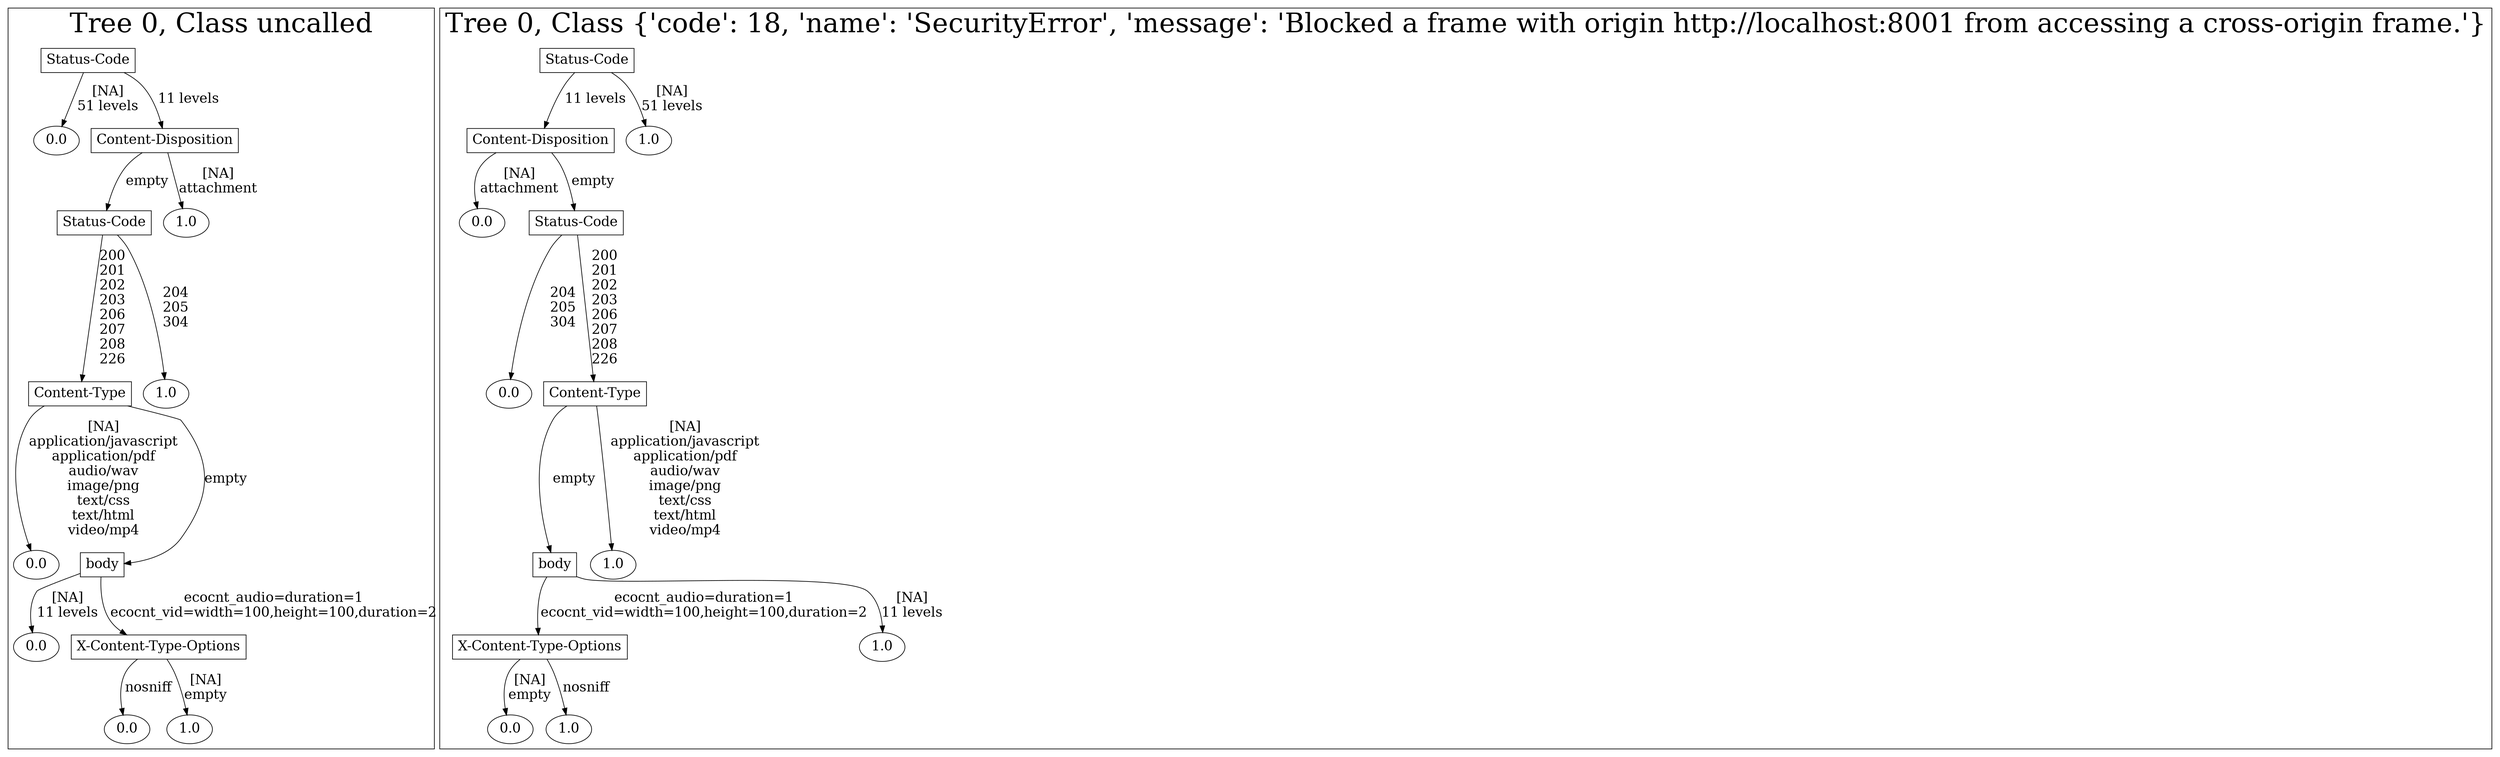 /*
Generated by:
    http://https://github.com/h2oai/h2o-3/tree/master/h2o-genmodel/src/main/java/hex/genmodel/tools/PrintMojo.java
*/

/*
On a mac:

$ brew install graphviz
$ dot -Tpng file.gv -o file.png
$ open file.png
*/

digraph G {

subgraph cluster_0 {
/* Nodes */

/* Level 0 */
{
"SG_0_Node_0" [shape=box, fontsize=20, label="Status-Code"]
}

/* Level 1 */
{
"SG_0_Node_6" [fontsize=20, label="0.0"]
"SG_0_Node_1" [shape=box, fontsize=20, label="Content-Disposition"]
}

/* Level 2 */
{
"SG_0_Node_2" [shape=box, fontsize=20, label="Status-Code"]
"SG_0_Node_7" [fontsize=20, label="1.0"]
}

/* Level 3 */
{
"SG_0_Node_3" [shape=box, fontsize=20, label="Content-Type"]
"SG_0_Node_8" [fontsize=20, label="1.0"]
}

/* Level 4 */
{
"SG_0_Node_9" [fontsize=20, label="0.0"]
"SG_0_Node_4" [shape=box, fontsize=20, label="body"]
}

/* Level 5 */
{
"SG_0_Node_10" [fontsize=20, label="0.0"]
"SG_0_Node_5" [shape=box, fontsize=20, label="X-Content-Type-Options"]
}

/* Level 6 */
{
"SG_0_Node_11" [fontsize=20, label="0.0"]
"SG_0_Node_12" [fontsize=20, label="1.0"]
}

/* Edges */
"SG_0_Node_0" -> "SG_0_Node_6" [fontsize=20, label="[NA]
51 levels
"]
"SG_0_Node_0" -> "SG_0_Node_1" [fontsize=20, label="11 levels
"]
"SG_0_Node_1" -> "SG_0_Node_2" [fontsize=20, label="empty
"]
"SG_0_Node_1" -> "SG_0_Node_7" [fontsize=20, label="[NA]
attachment
"]
"SG_0_Node_2" -> "SG_0_Node_3" [fontsize=20, label="200
201
202
203
206
207
208
226
"]
"SG_0_Node_2" -> "SG_0_Node_8" [fontsize=20, label="204
205
304
"]
"SG_0_Node_3" -> "SG_0_Node_9" [fontsize=20, label="[NA]
application/javascript
application/pdf
audio/wav
image/png
text/css
text/html
video/mp4
"]
"SG_0_Node_3" -> "SG_0_Node_4" [fontsize=20, label="empty
"]
"SG_0_Node_4" -> "SG_0_Node_10" [fontsize=20, label="[NA]
11 levels
"]
"SG_0_Node_4" -> "SG_0_Node_5" [fontsize=20, label="ecocnt_audio=duration=1
ecocnt_vid=width=100,height=100,duration=2
"]
"SG_0_Node_5" -> "SG_0_Node_11" [fontsize=20, label="nosniff
"]
"SG_0_Node_5" -> "SG_0_Node_12" [fontsize=20, label="[NA]
empty
"]

fontsize=40
label="Tree 0, Class uncalled"
}

subgraph cluster_1 {
/* Nodes */

/* Level 0 */
{
"SG_1_Node_0" [shape=box, fontsize=20, label="Status-Code"]
}

/* Level 1 */
{
"SG_1_Node_1" [shape=box, fontsize=20, label="Content-Disposition"]
"SG_1_Node_6" [fontsize=20, label="1.0"]
}

/* Level 2 */
{
"SG_1_Node_7" [fontsize=20, label="0.0"]
"SG_1_Node_2" [shape=box, fontsize=20, label="Status-Code"]
}

/* Level 3 */
{
"SG_1_Node_8" [fontsize=20, label="0.0"]
"SG_1_Node_3" [shape=box, fontsize=20, label="Content-Type"]
}

/* Level 4 */
{
"SG_1_Node_4" [shape=box, fontsize=20, label="body"]
"SG_1_Node_9" [fontsize=20, label="1.0"]
}

/* Level 5 */
{
"SG_1_Node_5" [shape=box, fontsize=20, label="X-Content-Type-Options"]
"SG_1_Node_10" [fontsize=20, label="1.0"]
}

/* Level 6 */
{
"SG_1_Node_11" [fontsize=20, label="0.0"]
"SG_1_Node_12" [fontsize=20, label="1.0"]
}

/* Edges */
"SG_1_Node_0" -> "SG_1_Node_1" [fontsize=20, label="11 levels
"]
"SG_1_Node_0" -> "SG_1_Node_6" [fontsize=20, label="[NA]
51 levels
"]
"SG_1_Node_1" -> "SG_1_Node_7" [fontsize=20, label="[NA]
attachment
"]
"SG_1_Node_1" -> "SG_1_Node_2" [fontsize=20, label="empty
"]
"SG_1_Node_2" -> "SG_1_Node_8" [fontsize=20, label="204
205
304
"]
"SG_1_Node_2" -> "SG_1_Node_3" [fontsize=20, label="200
201
202
203
206
207
208
226
"]
"SG_1_Node_3" -> "SG_1_Node_4" [fontsize=20, label="empty
"]
"SG_1_Node_3" -> "SG_1_Node_9" [fontsize=20, label="[NA]
application/javascript
application/pdf
audio/wav
image/png
text/css
text/html
video/mp4
"]
"SG_1_Node_4" -> "SG_1_Node_5" [fontsize=20, label="ecocnt_audio=duration=1
ecocnt_vid=width=100,height=100,duration=2
"]
"SG_1_Node_4" -> "SG_1_Node_10" [fontsize=20, label="[NA]
11 levels
"]
"SG_1_Node_5" -> "SG_1_Node_11" [fontsize=20, label="[NA]
empty
"]
"SG_1_Node_5" -> "SG_1_Node_12" [fontsize=20, label="nosniff
"]

fontsize=40
label="Tree 0, Class {'code': 18, 'name': 'SecurityError', 'message': 'Blocked a frame with origin http://localhost:8001 from accessing a cross-origin frame.'}"
}

}

